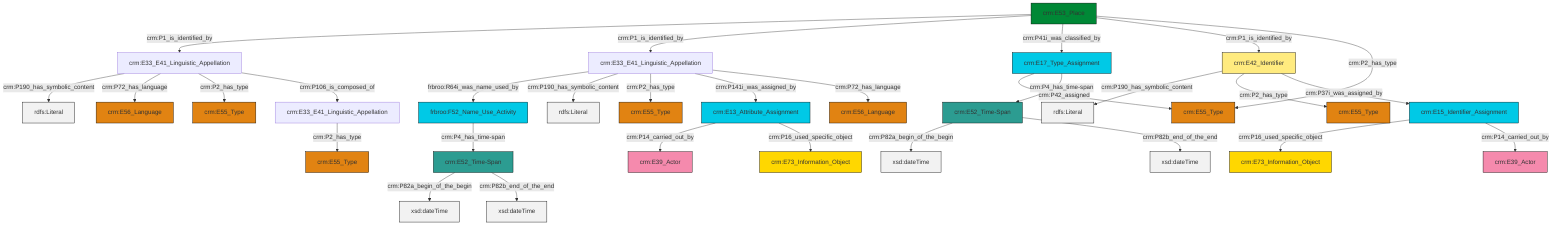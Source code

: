 graph TD
classDef Literal fill:#f2f2f2,stroke:#000000;
classDef CRM_Entity fill:#FFFFFF,stroke:#000000;
classDef Temporal_Entity fill:#00C9E6, stroke:#000000;
classDef Type fill:#E18312, stroke:#000000;
classDef Time-Span fill:#2C9C91, stroke:#000000;
classDef Appellation fill:#FFEB7F, stroke:#000000;
classDef Place fill:#008836, stroke:#000000;
classDef Persistent_Item fill:#B266B2, stroke:#000000;
classDef Conceptual_Object fill:#FFD700, stroke:#000000;
classDef Physical_Thing fill:#D2B48C, stroke:#000000;
classDef Actor fill:#f58aad, stroke:#000000;
classDef PC_Classes fill:#4ce600, stroke:#000000;
classDef Multi fill:#cccccc,stroke:#000000;

2["crm:E33_E41_Linguistic_Appellation"]:::Default -->|frbroo:R64i_was_name_used_by| 3["frbroo:F52_Name_Use_Activity"]:::Temporal_Entity
2["crm:E33_E41_Linguistic_Appellation"]:::Default -->|crm:P190_has_symbolic_content| 4[rdfs:Literal]:::Literal
6["crm:E42_Identifier"]:::Appellation -->|crm:P190_has_symbolic_content| 7[rdfs:Literal]:::Literal
8["crm:E53_Place"]:::Place -->|crm:P1_is_identified_by| 9["crm:E33_E41_Linguistic_Appellation"]:::Default
10["crm:E33_E41_Linguistic_Appellation"]:::Default -->|crm:P2_has_type| 11["crm:E55_Type"]:::Type
8["crm:E53_Place"]:::Place -->|crm:P1_is_identified_by| 2["crm:E33_E41_Linguistic_Appellation"]:::Default
8["crm:E53_Place"]:::Place -->|crm:P41i_was_classified_by| 12["crm:E17_Type_Assignment"]:::Temporal_Entity
13["crm:E52_Time-Span"]:::Time-Span -->|crm:P82a_begin_of_the_begin| 14[xsd:dateTime]:::Literal
9["crm:E33_E41_Linguistic_Appellation"]:::Default -->|crm:P190_has_symbolic_content| 17[rdfs:Literal]:::Literal
12["crm:E17_Type_Assignment"]:::Temporal_Entity -->|crm:P42_assigned| 18["crm:E55_Type"]:::Type
20["crm:E15_Identifier_Assignment"]:::Temporal_Entity -->|crm:P16_used_specific_object| 21["crm:E73_Information_Object"]:::Conceptual_Object
12["crm:E17_Type_Assignment"]:::Temporal_Entity -->|crm:P4_has_time-span| 13["crm:E52_Time-Span"]:::Time-Span
30["crm:E13_Attribute_Assignment"]:::Temporal_Entity -->|crm:P14_carried_out_by| 31["crm:E39_Actor"]:::Actor
6["crm:E42_Identifier"]:::Appellation -->|crm:P2_has_type| 33["crm:E55_Type"]:::Type
13["crm:E52_Time-Span"]:::Time-Span -->|crm:P82b_end_of_the_end| 34[xsd:dateTime]:::Literal
30["crm:E13_Attribute_Assignment"]:::Temporal_Entity -->|crm:P16_used_specific_object| 36["crm:E73_Information_Object"]:::Conceptual_Object
2["crm:E33_E41_Linguistic_Appellation"]:::Default -->|crm:P2_has_type| 25["crm:E55_Type"]:::Type
20["crm:E15_Identifier_Assignment"]:::Temporal_Entity -->|crm:P14_carried_out_by| 39["crm:E39_Actor"]:::Actor
9["crm:E33_E41_Linguistic_Appellation"]:::Default -->|crm:P72_has_language| 22["crm:E56_Language"]:::Type
6["crm:E42_Identifier"]:::Appellation -->|crm:P37i_was_assigned_by| 20["crm:E15_Identifier_Assignment"]:::Temporal_Entity
3["frbroo:F52_Name_Use_Activity"]:::Temporal_Entity -->|crm:P4_has_time-span| 37["crm:E52_Time-Span"]:::Time-Span
9["crm:E33_E41_Linguistic_Appellation"]:::Default -->|crm:P2_has_type| 15["crm:E55_Type"]:::Type
9["crm:E33_E41_Linguistic_Appellation"]:::Default -->|crm:P106_is_composed_of| 10["crm:E33_E41_Linguistic_Appellation"]:::Default
37["crm:E52_Time-Span"]:::Time-Span -->|crm:P82a_begin_of_the_begin| 44[xsd:dateTime]:::Literal
8["crm:E53_Place"]:::Place -->|crm:P1_is_identified_by| 6["crm:E42_Identifier"]:::Appellation
2["crm:E33_E41_Linguistic_Appellation"]:::Default -->|crm:P141i_was_assigned_by| 30["crm:E13_Attribute_Assignment"]:::Temporal_Entity
2["crm:E33_E41_Linguistic_Appellation"]:::Default -->|crm:P72_has_language| 0["crm:E56_Language"]:::Type
37["crm:E52_Time-Span"]:::Time-Span -->|crm:P82b_end_of_the_end| 47[xsd:dateTime]:::Literal
8["crm:E53_Place"]:::Place -->|crm:P2_has_type| 18["crm:E55_Type"]:::Type